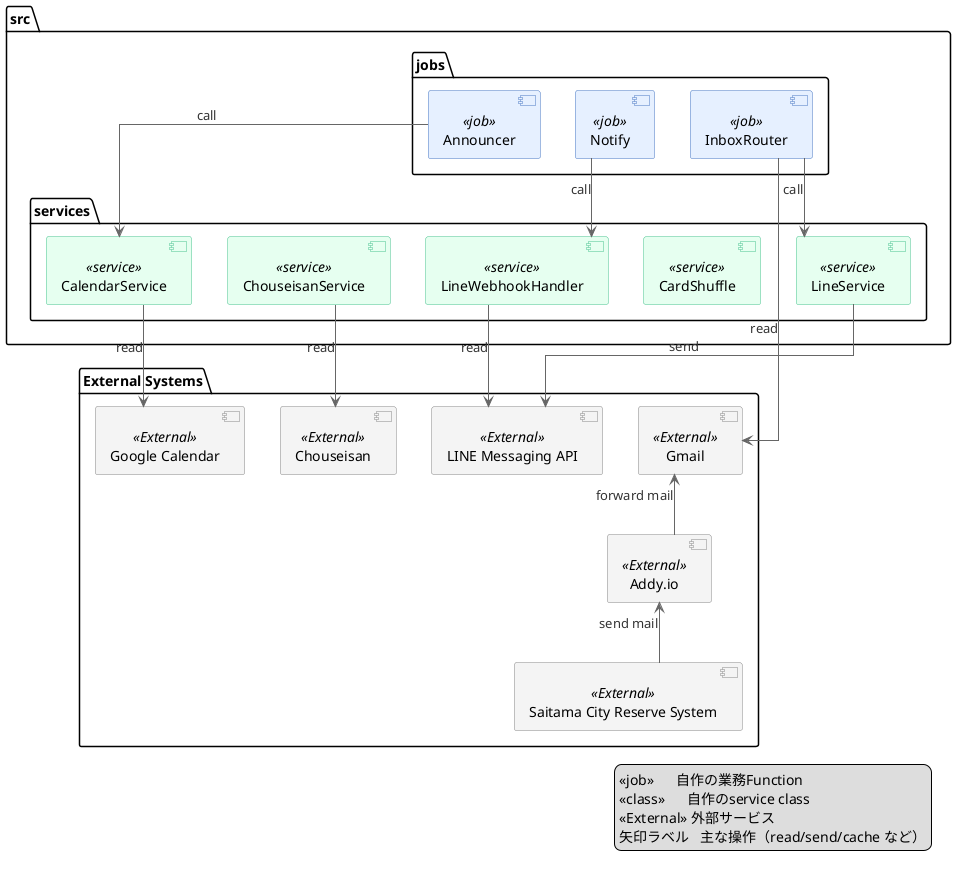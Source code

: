 @startuml
' ===== スタイル =====
top to bottom direction
skinparam linetype ortho

skinparam component {
  BackgroundColor<<job>> #E6F0FF
  BorderColor<<job>> #4A78C2
  BackgroundColor<<service>> #e6fff0
  BorderColor<<service>> #4ac290
  BackgroundColor<<External>> #F4F4F4
  BorderColor<<External>> #888
  BackgroundColor<<DataStore>> #FFF7E6
  BorderColor<<DataStore>> #C38B29
}
skinparam ArrowColor #666
skinparam ArrowFontColor #333
skinparam ArrowThickness 1

' ===== レイヤ構造（任意）=====
package "src"{
  package "jobs" {
    [Announcer] <<job>>
    [InboxRouter] <<job>>
    [Notify] <<job>>
  }

  package "services" {
    [CalendarService] <<service>>
    [CardShuffle] <<service>>
    [ChouseisanService] <<service>>
    [LineService] <<service>>
    [LineWebhookHandler] <<service>>
  }
}

package "External Systems" {
  [Gmail] <<External>>
  [Addy.io] <<External>>
  [Google Calendar] <<External>>
  [LINE Messaging API] <<External>>
  [Chouseisan] <<External>>
  [Saitama City Reserve System] <<External>>
}

' ===== 縦方向の依存関係 =====
[Announcer] -d-> [CalendarService] : call
[InboxRouter] -d-> [LineService] : call
[Notify] -d-> [LineWebhookHandler] : call

[InboxRouter] -d-> [Gmail] : read
[LineService] -d-> [LINE Messaging API] : send
[LineWebhookHandler] -d-> [LINE Messaging API] : read
[ChouseisanService] -d-> [Chouseisan] : read
[CalendarService] -d-> [Google Calendar] : read

[Saitama City Reserve System] -u-> [Addy.io] : send mail
[Addy.io] -u-> [Gmail] : forward mail


' ===== 関係（方向＝データ/制御の主流れ）=====
' Attendance: Gmail参照 → LINE通知
' Announcer: カレンダー集計 → LINE定期配信
' [Announcer Class] -down-> [Google Calendar] : read\n(会練/対戦予定)
' [Announcer Class] -right-> [LINE Messaging Class] : send\n(週報/当日案内)

' ' Calendar: 外部カレンダー統合・キャッシュ
' [Calendar Class] -down-> [Google Calendar] : read
' [Calendar Class] -right-> [Firestore/Sheets] : cache\n(正規化/索引)

' ' Chouseisan: 出欠取得 → 整形 → LINE共有
' [Chouseisan Class] -down-> [Chouseisan] : read\n(イベントCSV/URL)
' [Chouseisan Class] -right-> [LINE Messaging Class] : send\n(出欠一覧/締切通知)

' ' WbgtAlert: 気象/暑さ指数取得 → LINE警報
' [WbgtAlert Class] -down-> [OpenWeather/WBGT] : read\n(Class fetch)
' [WbgtAlert Class] -right-> [LINE Messaging Class] : send\n(警戒/中止基準)

' ' 内部Class間の依存（必要なら）
' [Announcer Class] ..> [Calendar Class] : use\n(整形済み予定取得)
' [Chouseisan Function] ..> [Firestore/Sheets] : read/write\n(履歴/集計)

' ===== 凡例 =====
legend right
<<job>>      自作の業務Function
<<class>>      自作のservice class
<<External>> 外部サービス
矢印ラベル   主な操作（read/send/cache など）
endlegend
@enduml
